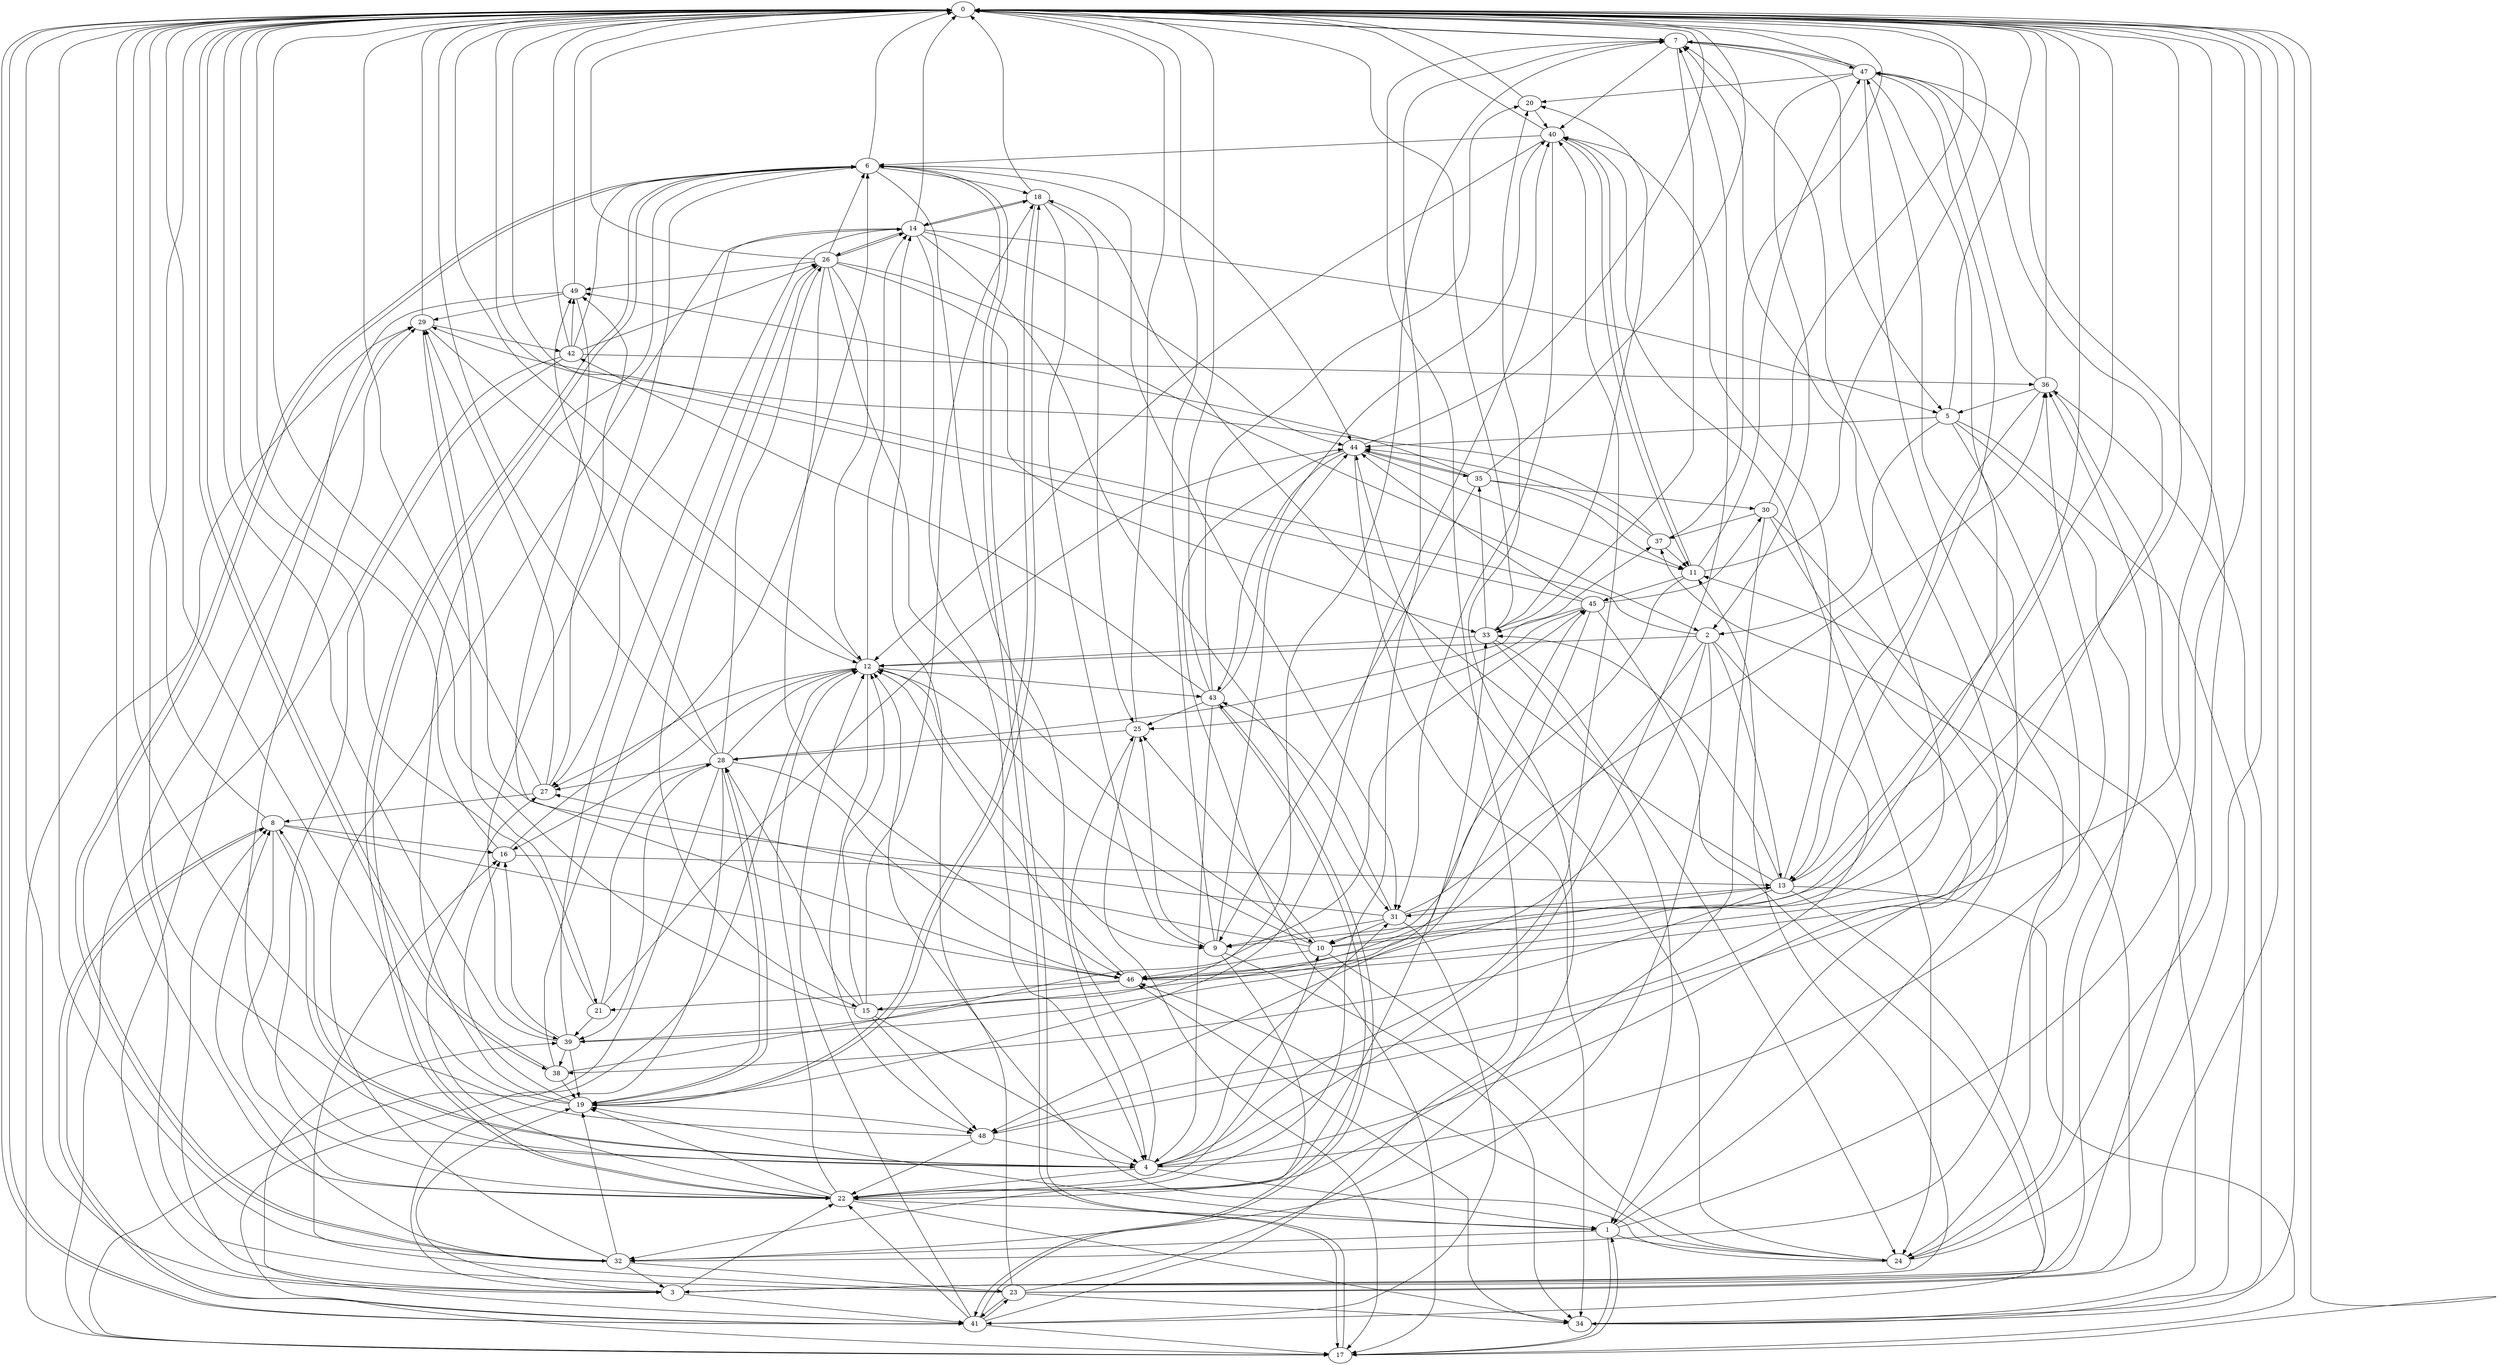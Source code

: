 strict digraph "" {
	0	 [component_delay=3];
	7	 [component_delay=3];
	0 -> 7	 [wire_delay=1];
	38	 [component_delay=3];
	0 -> 38	 [wire_delay=1];
	41	 [component_delay=3];
	0 -> 41	 [wire_delay=1];
	1	 [component_delay=3];
	1 -> 0	 [wire_delay=1];
	1 -> 7	 [wire_delay=1];
	17	 [component_delay=3];
	1 -> 17	 [wire_delay=1];
	19	 [component_delay=3];
	1 -> 19	 [wire_delay=1];
	24	 [component_delay=3];
	1 -> 24	 [wire_delay=1];
	32	 [component_delay=3];
	1 -> 32	 [wire_delay=1];
	2	 [component_delay=3];
	2 -> 0	 [wire_delay=1];
	12	 [component_delay=3];
	2 -> 12	 [wire_delay=1];
	13	 [component_delay=3];
	2 -> 13	 [wire_delay=1];
	2 -> 32	 [wire_delay=1];
	39	 [component_delay=3];
	2 -> 39	 [wire_delay=1];
	46	 [component_delay=3];
	2 -> 46	 [wire_delay=1];
	48	 [component_delay=3];
	2 -> 48	 [wire_delay=1];
	3	 [component_delay=3];
	3 -> 0	 [wire_delay=1];
	8	 [component_delay=3];
	3 -> 8	 [wire_delay=1];
	11	 [component_delay=3];
	3 -> 11	 [wire_delay=1];
	3 -> 19	 [wire_delay=1];
	22	 [component_delay=3];
	3 -> 22	 [wire_delay=1];
	3 -> 41	 [wire_delay=1];
	4	 [component_delay=3];
	4 -> 0	 [wire_delay=1];
	4 -> 1	 [wire_delay=1];
	4 -> 7	 [wire_delay=1];
	4 -> 8	 [wire_delay=1];
	4 -> 22	 [wire_delay=1];
	25	 [component_delay=3];
	4 -> 25	 [wire_delay=1];
	29	 [component_delay=3];
	4 -> 29	 [wire_delay=1];
	31	 [component_delay=3];
	4 -> 31	 [wire_delay=1];
	36	 [component_delay=3];
	4 -> 36	 [wire_delay=1];
	40	 [component_delay=3];
	4 -> 40	 [wire_delay=1];
	5	 [component_delay=3];
	5 -> 0	 [wire_delay=1];
	5 -> 2	 [wire_delay=1];
	5 -> 3	 [wire_delay=1];
	5 -> 24	 [wire_delay=1];
	34	 [component_delay=3];
	5 -> 34	 [wire_delay=1];
	44	 [component_delay=3];
	5 -> 44	 [wire_delay=1];
	6	 [component_delay=3];
	6 -> 0	 [wire_delay=1];
	6 -> 4	 [wire_delay=1];
	6 -> 17	 [wire_delay=1];
	18	 [component_delay=3];
	6 -> 18	 [wire_delay=1];
	6 -> 22	 [wire_delay=1];
	6 -> 31	 [wire_delay=1];
	6 -> 32	 [wire_delay=1];
	6 -> 39	 [wire_delay=1];
	6 -> 44	 [wire_delay=1];
	7 -> 0	 [wire_delay=1];
	7 -> 5	 [wire_delay=1];
	33	 [component_delay=3];
	7 -> 33	 [wire_delay=1];
	7 -> 40	 [wire_delay=1];
	47	 [component_delay=3];
	7 -> 47	 [wire_delay=1];
	8 -> 0	 [wire_delay=1];
	8 -> 4	 [wire_delay=1];
	16	 [component_delay=3];
	8 -> 16	 [wire_delay=1];
	8 -> 22	 [wire_delay=1];
	8 -> 41	 [wire_delay=1];
	8 -> 46	 [wire_delay=1];
	9	 [component_delay=3];
	9 -> 0	 [wire_delay=1];
	9 -> 25	 [wire_delay=1];
	9 -> 32	 [wire_delay=1];
	9 -> 34	 [wire_delay=1];
	9 -> 44	 [wire_delay=1];
	10	 [component_delay=3];
	10 -> 0	 [wire_delay=1];
	10 -> 12	 [wire_delay=1];
	10 -> 13	 [wire_delay=1];
	10 -> 24	 [wire_delay=1];
	10 -> 25	 [wire_delay=1];
	27	 [component_delay=3];
	10 -> 27	 [wire_delay=1];
	10 -> 46	 [wire_delay=1];
	11 -> 0	 [wire_delay=1];
	11 -> 10	 [wire_delay=1];
	11 -> 40	 [wire_delay=1];
	45	 [component_delay=3];
	11 -> 45	 [wire_delay=1];
	11 -> 47	 [wire_delay=1];
	12 -> 0	 [wire_delay=1];
	12 -> 9	 [wire_delay=1];
	14	 [component_delay=3];
	12 -> 14	 [wire_delay=1];
	12 -> 16	 [wire_delay=1];
	12 -> 27	 [wire_delay=1];
	43	 [component_delay=3];
	12 -> 43	 [wire_delay=1];
	12 -> 48	 [wire_delay=1];
	13 -> 0	 [wire_delay=1];
	13 -> 3	 [wire_delay=1];
	13 -> 17	 [wire_delay=1];
	13 -> 18	 [wire_delay=1];
	13 -> 31	 [wire_delay=1];
	13 -> 33	 [wire_delay=1];
	13 -> 38	 [wire_delay=1];
	13 -> 40	 [wire_delay=1];
	14 -> 0	 [wire_delay=1];
	14 -> 4	 [wire_delay=1];
	14 -> 5	 [wire_delay=1];
	14 -> 18	 [wire_delay=1];
	26	 [component_delay=3];
	14 -> 26	 [wire_delay=1];
	14 -> 27	 [wire_delay=1];
	14 -> 31	 [wire_delay=1];
	14 -> 44	 [wire_delay=1];
	15	 [component_delay=3];
	15 -> 0	 [wire_delay=1];
	15 -> 4	 [wire_delay=1];
	15 -> 12	 [wire_delay=1];
	15 -> 18	 [wire_delay=1];
	28	 [component_delay=3];
	15 -> 28	 [wire_delay=1];
	15 -> 45	 [wire_delay=1];
	15 -> 48	 [wire_delay=1];
	16 -> 0	 [wire_delay=1];
	16 -> 6	 [wire_delay=1];
	16 -> 13	 [wire_delay=1];
	17 -> 0	 [wire_delay=1];
	17 -> 1	 [wire_delay=1];
	17 -> 6	 [wire_delay=1];
	17 -> 12	 [wire_delay=1];
	17 -> 29	 [wire_delay=1];
	18 -> 0	 [wire_delay=1];
	18 -> 9	 [wire_delay=1];
	18 -> 14	 [wire_delay=1];
	18 -> 19	 [wire_delay=1];
	18 -> 25	 [wire_delay=1];
	19 -> 0	 [wire_delay=1];
	19 -> 6	 [wire_delay=1];
	19 -> 16	 [wire_delay=1];
	19 -> 18	 [wire_delay=1];
	19 -> 28	 [wire_delay=1];
	19 -> 40	 [wire_delay=1];
	19 -> 48	 [wire_delay=1];
	20	 [component_delay=3];
	20 -> 0	 [wire_delay=1];
	20 -> 40	 [wire_delay=1];
	21	 [component_delay=3];
	21 -> 0	 [wire_delay=1];
	21 -> 28	 [wire_delay=1];
	21 -> 39	 [wire_delay=1];
	21 -> 44	 [wire_delay=1];
	22 -> 0	 [wire_delay=1];
	22 -> 1	 [wire_delay=1];
	22 -> 6	 [wire_delay=1];
	22 -> 7	 [wire_delay=1];
	22 -> 10	 [wire_delay=1];
	22 -> 12	 [wire_delay=1];
	22 -> 19	 [wire_delay=1];
	22 -> 27	 [wire_delay=1];
	22 -> 33	 [wire_delay=1];
	22 -> 34	 [wire_delay=1];
	23	 [component_delay=3];
	23 -> 0	 [wire_delay=1];
	23 -> 14	 [wire_delay=1];
	23 -> 16	 [wire_delay=1];
	23 -> 20	 [wire_delay=1];
	23 -> 29	 [wire_delay=1];
	23 -> 34	 [wire_delay=1];
	37	 [component_delay=3];
	23 -> 37	 [wire_delay=1];
	23 -> 41	 [wire_delay=1];
	24 -> 0	 [wire_delay=1];
	24 -> 12	 [wire_delay=1];
	24 -> 36	 [wire_delay=1];
	24 -> 44	 [wire_delay=1];
	24 -> 46	 [wire_delay=1];
	25 -> 0	 [wire_delay=1];
	25 -> 17	 [wire_delay=1];
	25 -> 28	 [wire_delay=1];
	26 -> 0	 [wire_delay=1];
	26 -> 2	 [wire_delay=1];
	26 -> 6	 [wire_delay=1];
	26 -> 10	 [wire_delay=1];
	26 -> 12	 [wire_delay=1];
	26 -> 14	 [wire_delay=1];
	26 -> 15	 [wire_delay=1];
	26 -> 33	 [wire_delay=1];
	26 -> 46	 [wire_delay=1];
	49	 [component_delay=3];
	26 -> 49	 [wire_delay=1];
	27 -> 0	 [wire_delay=1];
	27 -> 8	 [wire_delay=1];
	27 -> 29	 [wire_delay=1];
	27 -> 49	 [wire_delay=1];
	28 -> 0	 [wire_delay=1];
	28 -> 3	 [wire_delay=1];
	28 -> 12	 [wire_delay=1];
	28 -> 17	 [wire_delay=1];
	28 -> 19	 [wire_delay=1];
	28 -> 26	 [wire_delay=1];
	28 -> 27	 [wire_delay=1];
	28 -> 37	 [wire_delay=1];
	28 -> 39	 [wire_delay=1];
	28 -> 46	 [wire_delay=1];
	28 -> 49	 [wire_delay=1];
	29 -> 0	 [wire_delay=1];
	29 -> 12	 [wire_delay=1];
	29 -> 21	 [wire_delay=1];
	42	 [component_delay=3];
	29 -> 42	 [wire_delay=1];
	30	 [component_delay=3];
	30 -> 0	 [wire_delay=1];
	30 -> 1	 [wire_delay=1];
	30 -> 4	 [wire_delay=1];
	30 -> 22	 [wire_delay=1];
	30 -> 37	 [wire_delay=1];
	31 -> 0	 [wire_delay=1];
	31 -> 9	 [wire_delay=1];
	31 -> 10	 [wire_delay=1];
	31 -> 29	 [wire_delay=1];
	31 -> 36	 [wire_delay=1];
	31 -> 41	 [wire_delay=1];
	31 -> 43	 [wire_delay=1];
	32 -> 0	 [wire_delay=1];
	32 -> 3	 [wire_delay=1];
	32 -> 6	 [wire_delay=1];
	32 -> 8	 [wire_delay=1];
	32 -> 14	 [wire_delay=1];
	32 -> 19	 [wire_delay=1];
	32 -> 23	 [wire_delay=1];
	33 -> 0	 [wire_delay=1];
	33 -> 1	 [wire_delay=1];
	33 -> 12	 [wire_delay=1];
	33 -> 20	 [wire_delay=1];
	33 -> 24	 [wire_delay=1];
	35	 [component_delay=3];
	33 -> 35	 [wire_delay=1];
	34 -> 0	 [wire_delay=1];
	34 -> 11	 [wire_delay=1];
	34 -> 36	 [wire_delay=1];
	34 -> 46	 [wire_delay=1];
	35 -> 0	 [wire_delay=1];
	35 -> 9	 [wire_delay=1];
	35 -> 11	 [wire_delay=1];
	35 -> 30	 [wire_delay=1];
	35 -> 44	 [wire_delay=1];
	35 -> 49	 [wire_delay=1];
	36 -> 0	 [wire_delay=1];
	36 -> 3	 [wire_delay=1];
	36 -> 5	 [wire_delay=1];
	36 -> 13	 [wire_delay=1];
	36 -> 47	 [wire_delay=1];
	37 -> 0	 [wire_delay=1];
	37 -> 11	 [wire_delay=1];
	37 -> 29	 [wire_delay=1];
	37 -> 44	 [wire_delay=1];
	38 -> 0	 [wire_delay=1];
	38 -> 7	 [wire_delay=1];
	38 -> 19	 [wire_delay=1];
	38 -> 26	 [wire_delay=1];
	39 -> 0	 [wire_delay=1];
	39 -> 14	 [wire_delay=1];
	39 -> 16	 [wire_delay=1];
	39 -> 19	 [wire_delay=1];
	39 -> 38	 [wire_delay=1];
	39 -> 45	 [wire_delay=1];
	40 -> 0	 [wire_delay=1];
	40 -> 6	 [wire_delay=1];
	40 -> 11	 [wire_delay=1];
	40 -> 12	 [wire_delay=1];
	40 -> 24	 [wire_delay=1];
	40 -> 31	 [wire_delay=1];
	41 -> 0	 [wire_delay=1];
	41 -> 7	 [wire_delay=1];
	41 -> 8	 [wire_delay=1];
	41 -> 12	 [wire_delay=1];
	41 -> 17	 [wire_delay=1];
	41 -> 22	 [wire_delay=1];
	41 -> 23	 [wire_delay=1];
	41 -> 39	 [wire_delay=1];
	41 -> 43	 [wire_delay=1];
	42 -> 0	 [wire_delay=1];
	42 -> 6	 [wire_delay=1];
	42 -> 17	 [wire_delay=1];
	42 -> 22	 [wire_delay=1];
	42 -> 26	 [wire_delay=1];
	42 -> 36	 [wire_delay=1];
	42 -> 49	 [wire_delay=1];
	43 -> 0	 [wire_delay=1];
	43 -> 4	 [wire_delay=1];
	43 -> 20	 [wire_delay=1];
	43 -> 25	 [wire_delay=1];
	43 -> 40	 [wire_delay=1];
	43 -> 41	 [wire_delay=1];
	43 -> 42	 [wire_delay=1];
	44 -> 0	 [wire_delay=1];
	44 -> 11	 [wire_delay=1];
	44 -> 17	 [wire_delay=1];
	44 -> 34	 [wire_delay=1];
	44 -> 35	 [wire_delay=1];
	44 -> 43	 [wire_delay=1];
	45 -> 0	 [wire_delay=1];
	45 -> 25	 [wire_delay=1];
	45 -> 30	 [wire_delay=1];
	45 -> 33	 [wire_delay=1];
	45 -> 41	 [wire_delay=1];
	45 -> 44	 [wire_delay=1];
	45 -> 48	 [wire_delay=1];
	46 -> 0	 [wire_delay=1];
	46 -> 7	 [wire_delay=1];
	46 -> 12	 [wire_delay=1];
	46 -> 15	 [wire_delay=1];
	46 -> 21	 [wire_delay=1];
	46 -> 47	 [wire_delay=1];
	47 -> 0	 [wire_delay=1];
	47 -> 2	 [wire_delay=1];
	47 -> 7	 [wire_delay=1];
	47 -> 9	 [wire_delay=1];
	47 -> 13	 [wire_delay=1];
	47 -> 20	 [wire_delay=1];
	47 -> 24	 [wire_delay=1];
	47 -> 32	 [wire_delay=1];
	48 -> 0	 [wire_delay=1];
	48 -> 4	 [wire_delay=1];
	48 -> 22	 [wire_delay=1];
	48 -> 47	 [wire_delay=1];
	49 -> 0	 [wire_delay=1];
	49 -> 3	 [wire_delay=1];
	49 -> 29	 [wire_delay=1];
	49 -> 46	 [wire_delay=1];
}
